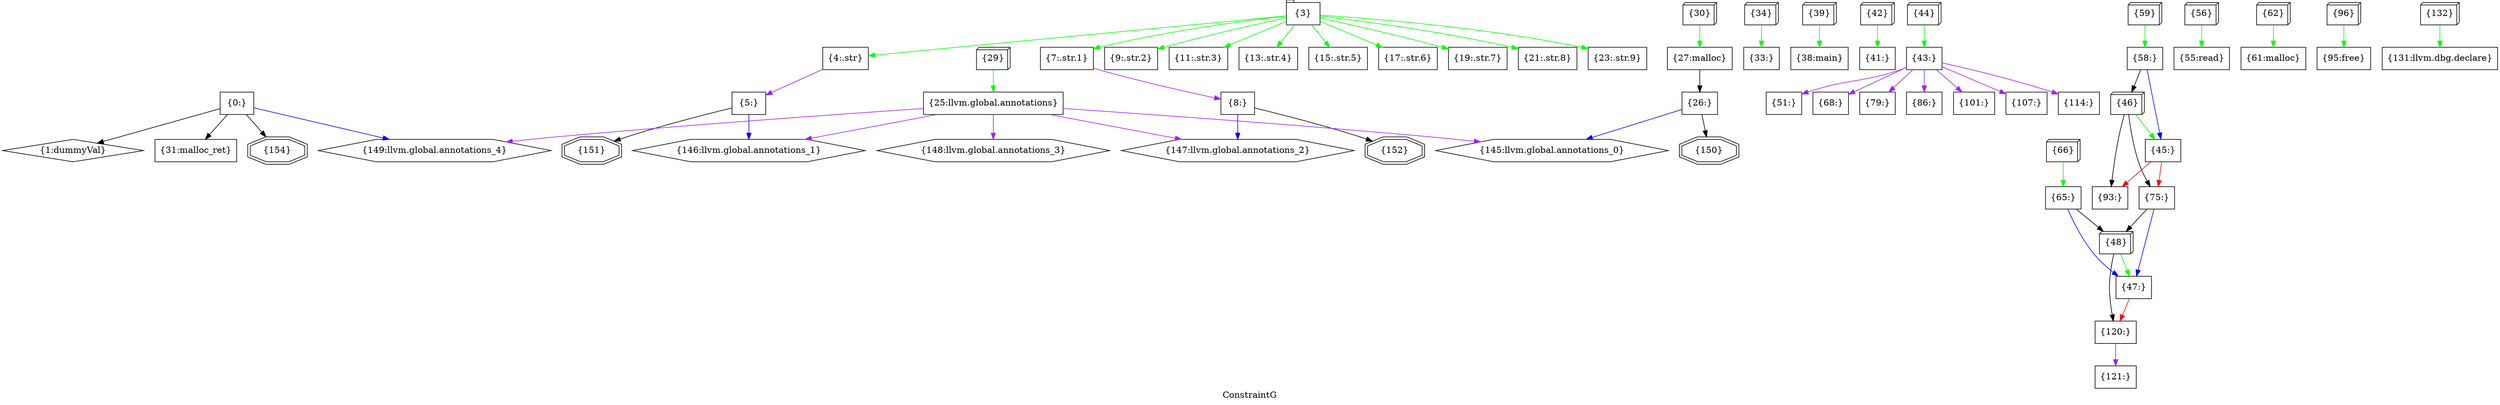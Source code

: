 digraph "ConstraintG" {
	label="ConstraintG";

	Node0x55555625dc30 [shape=record,shape=box,label="{0:}"];
	Node0x55555625dc30 -> Node0x555556276890[color=black];
	Node0x55555625dc30 -> Node0x555556243970[color=black];
	Node0x55555625dc30 -> Node0x5555562abc70[color=black];
	Node0x55555625dc30 -> Node0x5555562a23e0[color=blue];
	Node0x555556276890 [shape=record,shape=diamond,label="{1:dummyVal}"];
	Node0x555556276f30 [shape=record,shape=tab,label="{3}"];
	Node0x555556276f30 -> Node0x555556277280[color=green];
	Node0x555556276f30 -> Node0x555556264d40[color=green];
	Node0x555556276f30 -> Node0x5555562653e0[color=green];
	Node0x555556276f30 -> Node0x5555562515f0[color=green];
	Node0x555556276f30 -> Node0x555556251c90[color=green];
	Node0x555556276f30 -> Node0x555556252330[color=green];
	Node0x555556276f30 -> Node0x5555562529d0[color=green];
	Node0x555556276f30 -> Node0x55555625a8a0[color=green];
	Node0x555556276f30 -> Node0x55555625af40[color=green];
	Node0x555556276f30 -> Node0x55555625b5e0[color=green];
	Node0x555556277280 [shape=record,shape=box,label="{4:.str}"];
	Node0x555556277280 -> Node0x5555562775d0[color=purple];
	Node0x5555562775d0 [shape=record,shape=box,label="{5:}"];
	Node0x5555562775d0 -> Node0x5555562aa6e0[color=black];
	Node0x5555562775d0 -> Node0x5555562a19f0[color=blue];
	Node0x555556264d40 [shape=record,shape=box,label="{7:.str.1}"];
	Node0x555556264d40 -> Node0x555556265090[color=purple];
	Node0x555556265090 [shape=record,shape=box,label="{8:}"];
	Node0x555556265090 -> Node0x5555562aae10[color=black];
	Node0x555556265090 -> Node0x5555562a1d40[color=blue];
	Node0x5555562653e0 [shape=record,shape=box,label="{9:.str.2}"];
	Node0x5555562515f0 [shape=record,shape=box,label="{11:.str.3}"];
	Node0x555556251c90 [shape=record,shape=box,label="{13:.str.4}"];
	Node0x555556252330 [shape=record,shape=box,label="{15:.str.5}"];
	Node0x5555562529d0 [shape=record,shape=box,label="{17:.str.6}"];
	Node0x55555625a8a0 [shape=record,shape=box,label="{19:.str.7}"];
	Node0x55555625af40 [shape=record,shape=box,label="{21:.str.8}"];
	Node0x55555625b5e0 [shape=record,shape=box,label="{23:.str.9}"];
	Node0x555556242590 [shape=record,shape=box,label="{25:llvm.global.annotations}"];
	Node0x555556242590 -> Node0x5555562a16a0[color=purple];
	Node0x555556242590 -> Node0x5555562a19f0[color=purple];
	Node0x555556242590 -> Node0x5555562a1d40[color=purple];
	Node0x555556242590 -> Node0x5555562a2090[color=purple];
	Node0x555556242590 -> Node0x5555562a23e0[color=purple];
	Node0x5555562428e0 [shape=record,shape=box,label="{26:}"];
	Node0x5555562428e0 -> Node0x5555562a9ea0[color=black];
	Node0x5555562428e0 -> Node0x5555562a16a0[color=blue];
	Node0x555556242c30 [shape=record,shape=box,label="{27:malloc}"];
	Node0x555556242c30 -> Node0x5555562428e0[color=black];
	Node0x5555562432d0 [shape=record,shape=box3d,label="{29}"];
	Node0x5555562432d0 -> Node0x555556242590[color=green];
	Node0x555556243620 [shape=record,shape=box3d,label="{30}"];
	Node0x555556243620 -> Node0x555556242c30[color=green];
	Node0x555556243970 [shape=record,shape=box,label="{31:malloc_ret}"];
	Node0x5555562666f0 [shape=record,shape=box,label="{33:}"];
	Node0x555556266a40 [shape=record,shape=box3d,label="{34}"];
	Node0x555556266a40 -> Node0x5555562666f0[color=green];
	Node0x555556267780 [shape=record,shape=box,label="{38:main}"];
	Node0x555556267ad0 [shape=record,shape=box3d,label="{39}"];
	Node0x555556267ad0 -> Node0x555556267780[color=green];
	Node0x555556268440 [shape=record,shape=box,label="{41:}"];
	Node0x555556268790 [shape=record,shape=box3d,label="{42}"];
	Node0x555556268790 -> Node0x555556268440[color=green];
	Node0x555556268ae0 [shape=record,shape=box,label="{43:}"];
	Node0x555556268ae0 -> Node0x555556261d10[color=purple];
	Node0x555556268ae0 -> Node0x5555562925d0[color=purple];
	Node0x555556268ae0 -> Node0x555556294780[color=purple];
	Node0x555556268ae0 -> Node0x555556295cf0[color=purple];
	Node0x555556268ae0 -> Node0x555556298ae0[color=purple];
	Node0x555556268ae0 -> Node0x555556299d40[color=purple];
	Node0x555556268ae0 -> Node0x55555629b2b0[color=purple];
	Node0x555556268e30 [shape=record,shape=box3d,label="{44}"];
	Node0x555556268e30 -> Node0x555556268ae0[color=green];
	Node0x555556269180 [shape=record,shape=box,label="{45:}"];
	Node0x555556269180 -> Node0x555556293b40[color=red];
	Node0x555556269180 -> Node0x555556297260[color=red];
	Node0x5555562694d0 [shape=record,shape=box3d,label="{46}"];
	Node0x5555562694d0 -> Node0x555556269180[color=green];
	Node0x5555562694d0 -> Node0x555556293b40[color=black];
	Node0x5555562694d0 -> Node0x555556297260[color=black];
	Node0x555556269820 [shape=record,shape=box,label="{47:}"];
	Node0x555556269820 -> Node0x55555629c510[color=red];
	Node0x555556269b70 [shape=record,shape=box3d,label="{48}"];
	Node0x555556269b70 -> Node0x555556269820[color=green];
	Node0x555556269b70 -> Node0x55555629c510[color=black];
	Node0x555556261d10 [shape=record,shape=box,label="{51:}"];
	Node0x555556262a50 [shape=record,shape=box,label="{55:read}"];
	Node0x555556262da0 [shape=record,shape=box3d,label="{56}"];
	Node0x555556262da0 -> Node0x555556262a50[color=green];
	Node0x555556263440 [shape=record,shape=box,label="{58:}"];
	Node0x555556263440 -> Node0x5555562694d0[color=black];
	Node0x555556263440 -> Node0x555556269180[color=blue];
	Node0x555556257a70 [shape=record,shape=box3d,label="{59}"];
	Node0x555556257a70 -> Node0x555556263440[color=green];
	Node0x555556258110 [shape=record,shape=box,label="{61:malloc}"];
	Node0x555556258460 [shape=record,shape=box3d,label="{62}"];
	Node0x555556258460 -> Node0x555556258110[color=green];
	Node0x555556258e50 [shape=record,shape=box,label="{65:}"];
	Node0x555556258e50 -> Node0x555556269b70[color=black];
	Node0x555556258e50 -> Node0x555556269820[color=blue];
	Node0x5555562591a0 [shape=record,shape=box3d,label="{66}"];
	Node0x5555562591a0 -> Node0x555556258e50[color=green];
	Node0x5555562925d0 [shape=record,shape=box,label="{68:}"];
	Node0x555556293b40 [shape=record,shape=box,label="{75:}"];
	Node0x555556293b40 -> Node0x555556269b70[color=black];
	Node0x555556293b40 -> Node0x555556269820[color=blue];
	Node0x555556294780 [shape=record,shape=box,label="{79:}"];
	Node0x555556295cf0 [shape=record,shape=box,label="{86:}"];
	Node0x555556297260 [shape=record,shape=box,label="{93:}"];
	Node0x555556297880 [shape=record,shape=box,label="{95:free}"];
	Node0x555556297b90 [shape=record,shape=box3d,label="{96}"];
	Node0x555556297b90 -> Node0x555556297880[color=green];
	Node0x555556298ae0 [shape=record,shape=box,label="{101:}"];
	Node0x555556299d40 [shape=record,shape=box,label="{107:}"];
	Node0x55555629b2b0 [shape=record,shape=box,label="{114:}"];
	Node0x55555629c510 [shape=record,shape=box,label="{120:}"];
	Node0x55555629c510 -> Node0x55555629c820[color=purple];
	Node0x55555629c820 [shape=record,shape=box,label="{121:}"];
	Node0x55555629e840 [shape=record,shape=box,label="{131:llvm.dbg.declare}"];
	Node0x55555629eb90 [shape=record,shape=box3d,label="{132}"];
	Node0x55555629eb90 -> Node0x55555629e840[color=green];
	Node0x5555562a16a0 [shape=record,shape=hexagon,label="{145:llvm.global.annotations_0}"];
	Node0x5555562a19f0 [shape=record,shape=hexagon,label="{146:llvm.global.annotations_1}"];
	Node0x5555562a1d40 [shape=record,shape=hexagon,label="{147:llvm.global.annotations_2}"];
	Node0x5555562a2090 [shape=record,shape=hexagon,label="{148:llvm.global.annotations_3}"];
	Node0x5555562a23e0 [shape=record,shape=hexagon,label="{149:llvm.global.annotations_4}"];
	Node0x5555562a9ea0 [shape=record,shape=doubleoctagon,label="{150}"];
	Node0x5555562aa6e0 [shape=record,shape=doubleoctagon,label="{151}"];
	Node0x5555562aae10 [shape=record,shape=doubleoctagon,label="{152}"];
	Node0x5555562abc70 [shape=record,shape=doubleoctagon,label="{154}"];
}
